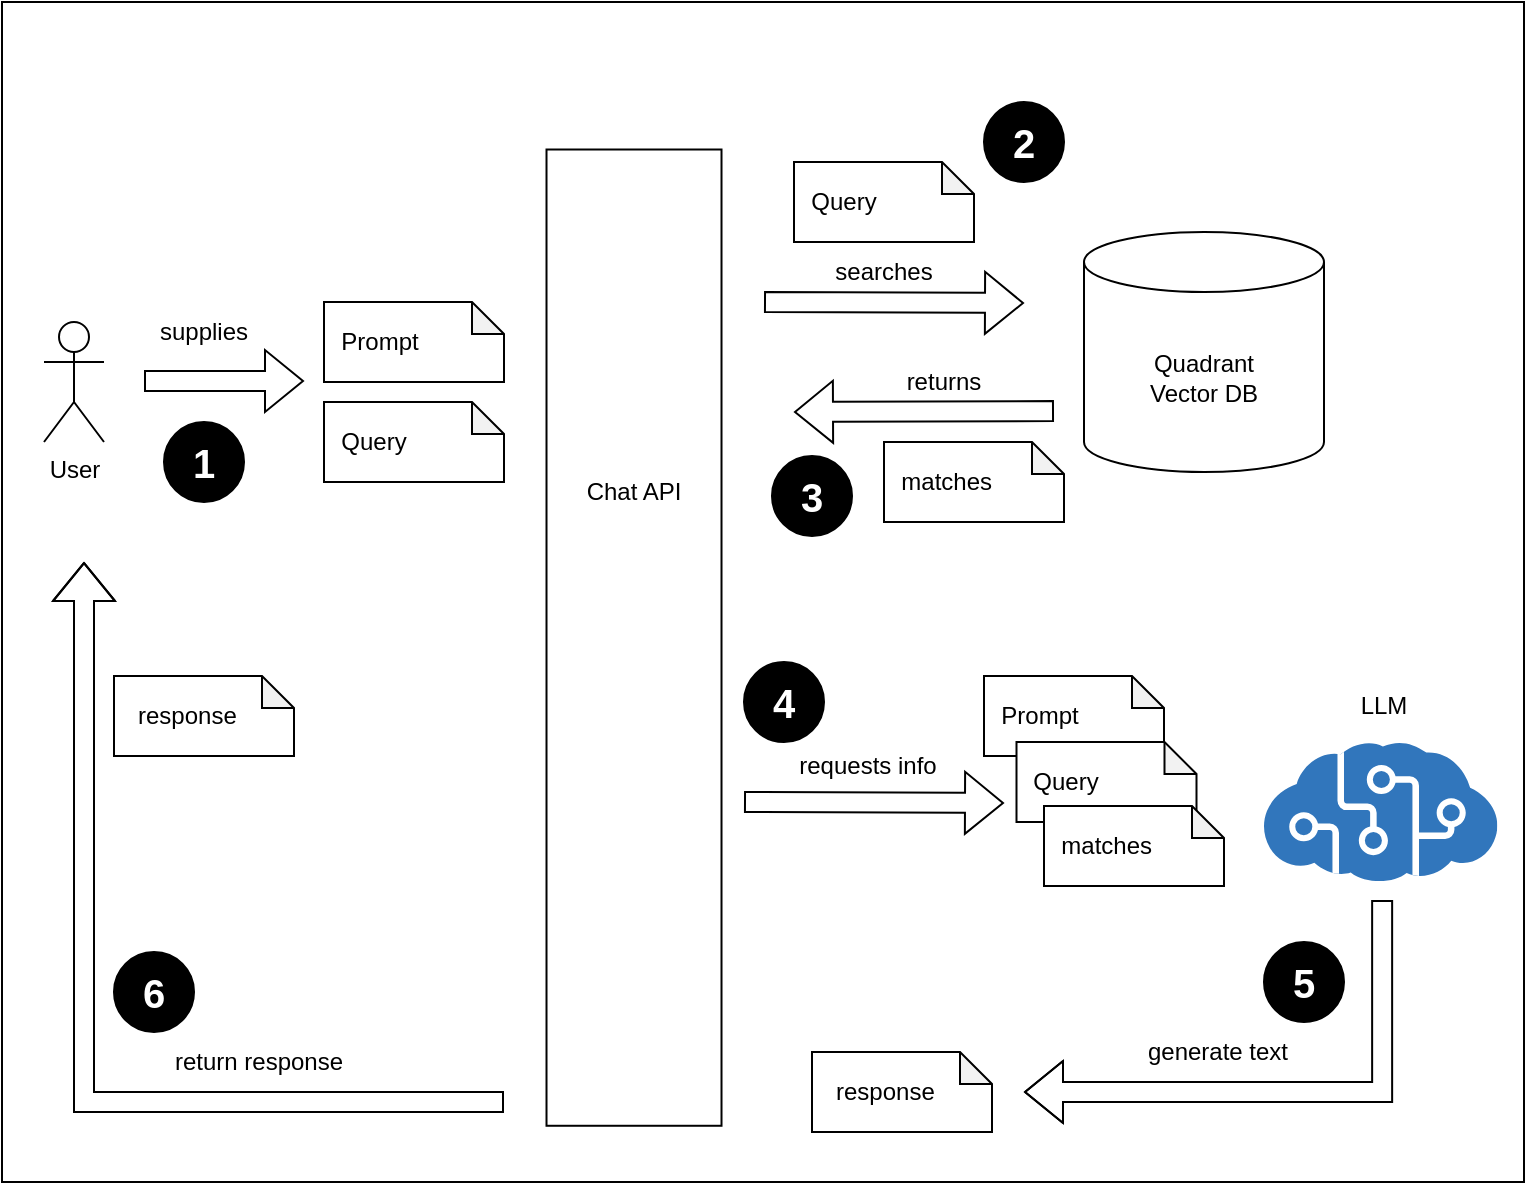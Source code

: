 <mxfile>
    <diagram name="Page-1" id="zA5QYNMcYpNvQvPsNOxR">
        <mxGraphModel dx="907" dy="646" grid="1" gridSize="10" guides="1" tooltips="1" connect="1" arrows="1" fold="1" page="1" pageScale="1" pageWidth="827" pageHeight="1169" math="0" shadow="0">
            <root>
                <mxCell id="0"/>
                <mxCell id="1" parent="0"/>
                <mxCell id="2" value="" style="verticalLabelPosition=bottom;verticalAlign=top;html=1;shape=mxgraph.basic.rect;fillColor2=none;strokeWidth=1;size=20;indent=5;" vertex="1" parent="1">
                    <mxGeometry x="9" y="40" width="761" height="590" as="geometry"/>
                </mxCell>
                <mxCell id="0nZqUWH3G4t3b6CZHQw1-1" value="User&lt;div&gt;&lt;br&gt;&lt;/div&gt;" style="shape=umlActor;verticalLabelPosition=bottom;verticalAlign=top;html=1;outlineConnect=0;" parent="1" vertex="1">
                    <mxGeometry x="30" y="200" width="30" height="60" as="geometry"/>
                </mxCell>
                <mxCell id="0nZqUWH3G4t3b6CZHQw1-2" value="" style="shape=flexArrow;endArrow=classic;html=1;rounded=0;" parent="1" edge="1">
                    <mxGeometry width="50" height="50" relative="1" as="geometry">
                        <mxPoint x="80" y="229.5" as="sourcePoint"/>
                        <mxPoint x="160" y="229.5" as="targetPoint"/>
                    </mxGeometry>
                </mxCell>
                <mxCell id="0nZqUWH3G4t3b6CZHQw1-3" value="supplies" style="text;html=1;align=center;verticalAlign=middle;whiteSpace=wrap;rounded=0;" parent="1" vertex="1">
                    <mxGeometry x="80" y="190" width="60" height="30" as="geometry"/>
                </mxCell>
                <mxCell id="0nZqUWH3G4t3b6CZHQw1-6" value="&lt;div style=&quot;&quot;&gt;&lt;span style=&quot;background-color: initial;&quot;&gt;&amp;nbsp; Prompt&lt;/span&gt;&lt;/div&gt;" style="shape=note;whiteSpace=wrap;html=1;backgroundOutline=1;darkOpacity=0.05;align=left;size=16;" parent="1" vertex="1">
                    <mxGeometry x="170" y="190" width="90" height="40" as="geometry"/>
                </mxCell>
                <mxCell id="0nZqUWH3G4t3b6CZHQw1-8" value="&lt;div style=&quot;&quot;&gt;&amp;nbsp; Query&lt;/div&gt;" style="shape=note;whiteSpace=wrap;html=1;backgroundOutline=1;darkOpacity=0.05;align=left;size=16;" parent="1" vertex="1">
                    <mxGeometry x="170" y="240" width="90" height="40" as="geometry"/>
                </mxCell>
                <mxCell id="0nZqUWH3G4t3b6CZHQw1-9" value="1" style="ellipse;whiteSpace=wrap;html=1;aspect=fixed;labelBackgroundColor=#000000;strokeColor=#000000;fillColor=#000000;fontColor=#FFFFFF;fontSize=20;fontStyle=1" parent="1" vertex="1">
                    <mxGeometry x="90" y="250" width="40" height="40" as="geometry"/>
                </mxCell>
                <mxCell id="0nZqUWH3G4t3b6CZHQw1-12" value="" style="rounded=0;whiteSpace=wrap;html=1;rotation=-90;" parent="1" vertex="1">
                    <mxGeometry x="80.94" y="314.07" width="488.13" height="87.5" as="geometry"/>
                </mxCell>
                <mxCell id="0nZqUWH3G4t3b6CZHQw1-15" value="Chat API" style="text;html=1;align=center;verticalAlign=middle;whiteSpace=wrap;rounded=0;" parent="1" vertex="1">
                    <mxGeometry x="295" y="270" width="60" height="30" as="geometry"/>
                </mxCell>
                <mxCell id="0nZqUWH3G4t3b6CZHQw1-16" value="Quadrant&lt;div&gt;Vector DB&lt;/div&gt;" style="shape=cylinder3;whiteSpace=wrap;html=1;boundedLbl=1;backgroundOutline=1;size=15;" parent="1" vertex="1">
                    <mxGeometry x="550" y="155" width="120" height="120" as="geometry"/>
                </mxCell>
                <mxCell id="0nZqUWH3G4t3b6CZHQw1-17" value="" style="shape=flexArrow;endArrow=classic;html=1;rounded=0;" parent="1" edge="1">
                    <mxGeometry width="50" height="50" relative="1" as="geometry">
                        <mxPoint x="390" y="190" as="sourcePoint"/>
                        <mxPoint x="520" y="190.5" as="targetPoint"/>
                    </mxGeometry>
                </mxCell>
                <mxCell id="0nZqUWH3G4t3b6CZHQw1-18" value="searches" style="text;html=1;align=center;verticalAlign=middle;whiteSpace=wrap;rounded=0;" parent="1" vertex="1">
                    <mxGeometry x="420" y="160" width="60" height="30" as="geometry"/>
                </mxCell>
                <mxCell id="0nZqUWH3G4t3b6CZHQw1-19" value="&lt;div style=&quot;&quot;&gt;&amp;nbsp; Query&lt;/div&gt;" style="shape=note;whiteSpace=wrap;html=1;backgroundOutline=1;darkOpacity=0.05;align=left;size=16;" parent="1" vertex="1">
                    <mxGeometry x="405" y="120" width="90" height="40" as="geometry"/>
                </mxCell>
                <mxCell id="0nZqUWH3G4t3b6CZHQw1-20" value="2" style="ellipse;whiteSpace=wrap;html=1;aspect=fixed;labelBackgroundColor=#000000;strokeColor=#000000;fillColor=#000000;fontColor=#FFFFFF;fontSize=20;fontStyle=1" parent="1" vertex="1">
                    <mxGeometry x="500" y="90" width="40" height="40" as="geometry"/>
                </mxCell>
                <mxCell id="0nZqUWH3G4t3b6CZHQw1-21" value="" style="shape=flexArrow;endArrow=classic;html=1;rounded=0;" parent="1" edge="1">
                    <mxGeometry width="50" height="50" relative="1" as="geometry">
                        <mxPoint x="535" y="244.5" as="sourcePoint"/>
                        <mxPoint x="405" y="245" as="targetPoint"/>
                    </mxGeometry>
                </mxCell>
                <mxCell id="0nZqUWH3G4t3b6CZHQw1-22" value="returns" style="text;html=1;align=center;verticalAlign=middle;whiteSpace=wrap;rounded=0;" parent="1" vertex="1">
                    <mxGeometry x="450" y="215" width="60" height="30" as="geometry"/>
                </mxCell>
                <mxCell id="0nZqUWH3G4t3b6CZHQw1-24" value="&lt;div style=&quot;&quot;&gt;&amp;nbsp; matches&lt;/div&gt;" style="shape=note;whiteSpace=wrap;html=1;backgroundOutline=1;darkOpacity=0.05;align=left;size=16;" parent="1" vertex="1">
                    <mxGeometry x="450" y="260" width="90" height="40" as="geometry"/>
                </mxCell>
                <mxCell id="0nZqUWH3G4t3b6CZHQw1-25" value="3" style="ellipse;whiteSpace=wrap;html=1;aspect=fixed;labelBackgroundColor=#000000;strokeColor=#000000;fillColor=#000000;fontColor=#FFFFFF;fontSize=20;fontStyle=1" parent="1" vertex="1">
                    <mxGeometry x="394" y="267" width="40" height="40" as="geometry"/>
                </mxCell>
                <mxCell id="0nZqUWH3G4t3b6CZHQw1-26" value="" style="shape=flexArrow;endArrow=classic;html=1;rounded=0;" parent="1" edge="1">
                    <mxGeometry width="50" height="50" relative="1" as="geometry">
                        <mxPoint x="380" y="440" as="sourcePoint"/>
                        <mxPoint x="510" y="440.5" as="targetPoint"/>
                    </mxGeometry>
                </mxCell>
                <mxCell id="0nZqUWH3G4t3b6CZHQw1-28" value="requests info" style="text;html=1;align=center;verticalAlign=middle;whiteSpace=wrap;rounded=0;" parent="1" vertex="1">
                    <mxGeometry x="394" y="407" width="96" height="30" as="geometry"/>
                </mxCell>
                <mxCell id="0nZqUWH3G4t3b6CZHQw1-29" value="&lt;div style=&quot;&quot;&gt;&lt;span style=&quot;background-color: initial;&quot;&gt;&amp;nbsp; Prompt&lt;/span&gt;&lt;/div&gt;" style="shape=note;whiteSpace=wrap;html=1;backgroundOutline=1;darkOpacity=0.05;align=left;size=16;" parent="1" vertex="1">
                    <mxGeometry x="500" y="377" width="90" height="40" as="geometry"/>
                </mxCell>
                <mxCell id="0nZqUWH3G4t3b6CZHQw1-30" value="&lt;div style=&quot;&quot;&gt;&amp;nbsp; Query&lt;/div&gt;" style="shape=note;whiteSpace=wrap;html=1;backgroundOutline=1;darkOpacity=0.05;align=left;size=16;" parent="1" vertex="1">
                    <mxGeometry x="516.25" y="410" width="90" height="40" as="geometry"/>
                </mxCell>
                <mxCell id="0nZqUWH3G4t3b6CZHQw1-31" value="&lt;div style=&quot;&quot;&gt;&amp;nbsp; matches&lt;/div&gt;" style="shape=note;whiteSpace=wrap;html=1;backgroundOutline=1;darkOpacity=0.05;align=left;size=16;" parent="1" vertex="1">
                    <mxGeometry x="530" y="442" width="90" height="40" as="geometry"/>
                </mxCell>
                <mxCell id="0nZqUWH3G4t3b6CZHQw1-32" value="" style="image;sketch=0;aspect=fixed;html=1;points=[];align=center;fontSize=12;image=img/lib/mscae/Cognitive_Services.svg;" parent="1" vertex="1">
                    <mxGeometry x="640" y="410" width="116.67" height="70" as="geometry"/>
                </mxCell>
                <mxCell id="0nZqUWH3G4t3b6CZHQw1-33" value="LLM" style="text;html=1;align=center;verticalAlign=middle;whiteSpace=wrap;rounded=0;" parent="1" vertex="1">
                    <mxGeometry x="670" y="377" width="60" height="30" as="geometry"/>
                </mxCell>
                <mxCell id="0nZqUWH3G4t3b6CZHQw1-34" value="4" style="ellipse;whiteSpace=wrap;html=1;aspect=fixed;labelBackgroundColor=#000000;strokeColor=#000000;fillColor=#000000;fontColor=#FFFFFF;fontSize=20;fontStyle=1" parent="1" vertex="1">
                    <mxGeometry x="380" y="370" width="40" height="40" as="geometry"/>
                </mxCell>
                <mxCell id="0nZqUWH3G4t3b6CZHQw1-36" value="" style="shape=flexArrow;endArrow=classic;html=1;rounded=0;" parent="1" edge="1">
                    <mxGeometry width="50" height="50" relative="1" as="geometry">
                        <mxPoint x="699.07" y="489" as="sourcePoint"/>
                        <mxPoint x="520" y="585" as="targetPoint"/>
                        <Array as="points">
                            <mxPoint x="699.07" y="585"/>
                        </Array>
                    </mxGeometry>
                </mxCell>
                <mxCell id="0nZqUWH3G4t3b6CZHQw1-37" value="generate text" style="text;html=1;align=center;verticalAlign=middle;whiteSpace=wrap;rounded=0;" parent="1" vertex="1">
                    <mxGeometry x="569.07" y="550" width="96" height="30" as="geometry"/>
                </mxCell>
                <mxCell id="0nZqUWH3G4t3b6CZHQw1-38" value="&lt;div style=&quot;&quot;&gt;&amp;nbsp; &amp;nbsp;response&lt;/div&gt;" style="shape=note;whiteSpace=wrap;html=1;backgroundOutline=1;darkOpacity=0.05;align=left;size=16;" parent="1" vertex="1">
                    <mxGeometry x="414" y="565" width="90" height="40" as="geometry"/>
                </mxCell>
                <mxCell id="0nZqUWH3G4t3b6CZHQw1-39" value="5" style="ellipse;whiteSpace=wrap;html=1;aspect=fixed;labelBackgroundColor=#000000;strokeColor=#000000;fillColor=#000000;fontColor=#FFFFFF;fontSize=20;fontStyle=1" parent="1" vertex="1">
                    <mxGeometry x="640" y="510" width="40" height="40" as="geometry"/>
                </mxCell>
                <mxCell id="0nZqUWH3G4t3b6CZHQw1-40" value="" style="shape=flexArrow;endArrow=classic;html=1;rounded=0;" parent="1" edge="1">
                    <mxGeometry width="50" height="50" relative="1" as="geometry">
                        <mxPoint x="260" y="590" as="sourcePoint"/>
                        <mxPoint x="50" y="320" as="targetPoint"/>
                        <Array as="points">
                            <mxPoint x="50" y="590"/>
                        </Array>
                    </mxGeometry>
                </mxCell>
                <mxCell id="0nZqUWH3G4t3b6CZHQw1-41" value="&lt;div style=&quot;&quot;&gt;&amp;nbsp; &amp;nbsp;response&lt;/div&gt;" style="shape=note;whiteSpace=wrap;html=1;backgroundOutline=1;darkOpacity=0.05;align=left;size=16;" parent="1" vertex="1">
                    <mxGeometry x="65" y="377" width="90" height="40" as="geometry"/>
                </mxCell>
                <mxCell id="0nZqUWH3G4t3b6CZHQw1-42" value="return response" style="text;html=1;align=center;verticalAlign=middle;whiteSpace=wrap;rounded=0;" parent="1" vertex="1">
                    <mxGeometry x="90" y="555" width="95" height="30" as="geometry"/>
                </mxCell>
                <mxCell id="0nZqUWH3G4t3b6CZHQw1-43" value="6" style="ellipse;whiteSpace=wrap;html=1;aspect=fixed;labelBackgroundColor=#000000;strokeColor=#000000;fillColor=#000000;fontColor=#FFFFFF;fontSize=20;fontStyle=1" parent="1" vertex="1">
                    <mxGeometry x="65" y="515" width="40" height="40" as="geometry"/>
                </mxCell>
            </root>
        </mxGraphModel>
    </diagram>
</mxfile>